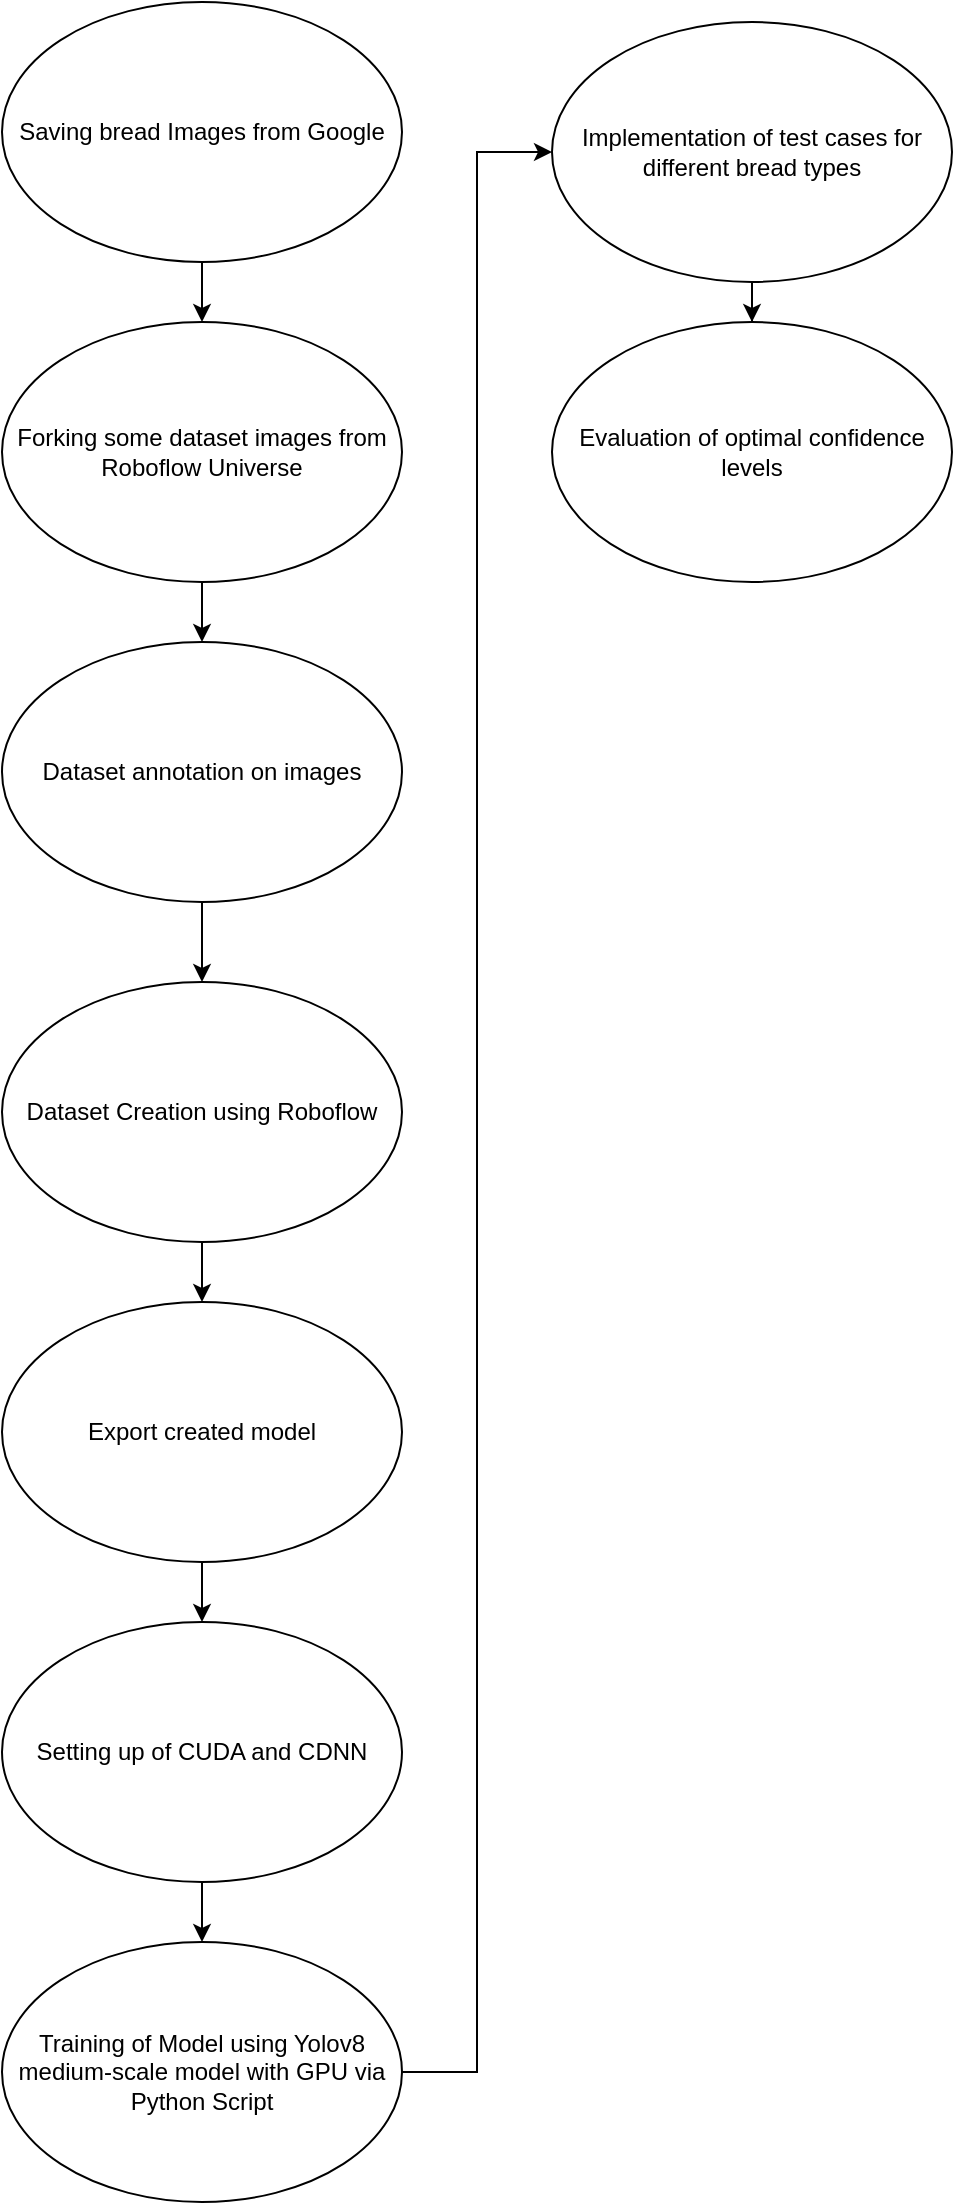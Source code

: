 <mxfile version="26.0.16">
  <diagram name="Page-1" id="xei5lWBLjaDFHuDyI97d">
    <mxGraphModel dx="1647" dy="884" grid="1" gridSize="10" guides="1" tooltips="1" connect="1" arrows="1" fold="1" page="1" pageScale="1" pageWidth="850" pageHeight="1100" math="0" shadow="0">
      <root>
        <mxCell id="0" />
        <mxCell id="1" parent="0" />
        <mxCell id="uyMa8Z4Sx21iIpXYiy5L-15" style="edgeStyle=orthogonalEdgeStyle;rounded=0;orthogonalLoop=1;jettySize=auto;html=1;" edge="1" parent="1" source="uyMa8Z4Sx21iIpXYiy5L-1" target="uyMa8Z4Sx21iIpXYiy5L-3">
          <mxGeometry relative="1" as="geometry" />
        </mxCell>
        <mxCell id="uyMa8Z4Sx21iIpXYiy5L-1" value="Dataset Creation using Roboflow" style="ellipse;whiteSpace=wrap;html=1;" vertex="1" parent="1">
          <mxGeometry x="25" y="490" width="200" height="130" as="geometry" />
        </mxCell>
        <mxCell id="uyMa8Z4Sx21iIpXYiy5L-16" style="edgeStyle=orthogonalEdgeStyle;rounded=0;orthogonalLoop=1;jettySize=auto;html=1;" edge="1" parent="1" source="uyMa8Z4Sx21iIpXYiy5L-3" target="uyMa8Z4Sx21iIpXYiy5L-4">
          <mxGeometry relative="1" as="geometry" />
        </mxCell>
        <mxCell id="uyMa8Z4Sx21iIpXYiy5L-3" value="Export created model&lt;span style=&quot;color: rgba(0, 0, 0, 0); font-family: monospace; font-size: 0px; text-align: start; text-wrap-mode: nowrap;&quot;&gt;%3CmxGraphModel%3E%3Croot%3E%3CmxCell%20id%3D%220%22%2F%3E%3CmxCell%20id%3D%221%22%20parent%3D%220%22%2F%3E%3CmxCell%20id%3D%222%22%20value%3D%22Dataset%20Creation%20using%20Roboflow%22%20style%3D%22ellipse%3BwhiteSpace%3Dwrap%3Bhtml%3D1%3B%22%20vertex%3D%221%22%20parent%3D%221%22%3E%3CmxGeometry%20x%3D%22300%22%20y%3D%2230%22%20width%3D%22200%22%20height%3D%22130%22%20as%3D%22geometry%22%2F%3E%3C%2FmxCell%3E%3C%2Froot%3E%3C%2FmxGraphModel%3E&lt;/span&gt;" style="ellipse;whiteSpace=wrap;html=1;" vertex="1" parent="1">
          <mxGeometry x="25" y="650" width="200" height="130" as="geometry" />
        </mxCell>
        <mxCell id="uyMa8Z4Sx21iIpXYiy5L-17" style="edgeStyle=orthogonalEdgeStyle;rounded=0;orthogonalLoop=1;jettySize=auto;html=1;" edge="1" parent="1" source="uyMa8Z4Sx21iIpXYiy5L-4" target="uyMa8Z4Sx21iIpXYiy5L-5">
          <mxGeometry relative="1" as="geometry" />
        </mxCell>
        <mxCell id="uyMa8Z4Sx21iIpXYiy5L-4" value="Setting up of CUDA and CDNN" style="ellipse;whiteSpace=wrap;html=1;" vertex="1" parent="1">
          <mxGeometry x="25" y="810" width="200" height="130" as="geometry" />
        </mxCell>
        <mxCell id="uyMa8Z4Sx21iIpXYiy5L-18" style="edgeStyle=orthogonalEdgeStyle;rounded=0;orthogonalLoop=1;jettySize=auto;html=1;entryX=0;entryY=0.5;entryDx=0;entryDy=0;" edge="1" parent="1" source="uyMa8Z4Sx21iIpXYiy5L-5" target="uyMa8Z4Sx21iIpXYiy5L-7">
          <mxGeometry relative="1" as="geometry" />
        </mxCell>
        <mxCell id="uyMa8Z4Sx21iIpXYiy5L-5" value="Training of Model using Yolov8 medium-scale model with GPU via Python Script" style="ellipse;whiteSpace=wrap;html=1;" vertex="1" parent="1">
          <mxGeometry x="25" y="970" width="200" height="130" as="geometry" />
        </mxCell>
        <mxCell id="uyMa8Z4Sx21iIpXYiy5L-19" style="edgeStyle=orthogonalEdgeStyle;rounded=0;orthogonalLoop=1;jettySize=auto;html=1;" edge="1" parent="1" source="uyMa8Z4Sx21iIpXYiy5L-7" target="uyMa8Z4Sx21iIpXYiy5L-8">
          <mxGeometry relative="1" as="geometry" />
        </mxCell>
        <mxCell id="uyMa8Z4Sx21iIpXYiy5L-7" value="Implementation of test cases for different bread types" style="ellipse;whiteSpace=wrap;html=1;" vertex="1" parent="1">
          <mxGeometry x="300" y="10" width="200" height="130" as="geometry" />
        </mxCell>
        <mxCell id="uyMa8Z4Sx21iIpXYiy5L-8" value="Evaluation of optimal confidence levels" style="ellipse;whiteSpace=wrap;html=1;" vertex="1" parent="1">
          <mxGeometry x="300" y="160" width="200" height="130" as="geometry" />
        </mxCell>
        <mxCell id="uyMa8Z4Sx21iIpXYiy5L-12" style="edgeStyle=orthogonalEdgeStyle;rounded=0;orthogonalLoop=1;jettySize=auto;html=1;" edge="1" parent="1" source="uyMa8Z4Sx21iIpXYiy5L-9" target="uyMa8Z4Sx21iIpXYiy5L-10">
          <mxGeometry relative="1" as="geometry" />
        </mxCell>
        <mxCell id="uyMa8Z4Sx21iIpXYiy5L-9" value="Saving bread Images from Google" style="ellipse;whiteSpace=wrap;html=1;" vertex="1" parent="1">
          <mxGeometry x="25" width="200" height="130" as="geometry" />
        </mxCell>
        <mxCell id="uyMa8Z4Sx21iIpXYiy5L-13" style="edgeStyle=orthogonalEdgeStyle;rounded=0;orthogonalLoop=1;jettySize=auto;html=1;" edge="1" parent="1" source="uyMa8Z4Sx21iIpXYiy5L-10" target="uyMa8Z4Sx21iIpXYiy5L-11">
          <mxGeometry relative="1" as="geometry" />
        </mxCell>
        <mxCell id="uyMa8Z4Sx21iIpXYiy5L-10" value="Forking some dataset images from Roboflow Universe" style="ellipse;whiteSpace=wrap;html=1;" vertex="1" parent="1">
          <mxGeometry x="25" y="160" width="200" height="130" as="geometry" />
        </mxCell>
        <mxCell id="uyMa8Z4Sx21iIpXYiy5L-14" style="edgeStyle=orthogonalEdgeStyle;rounded=0;orthogonalLoop=1;jettySize=auto;html=1;" edge="1" parent="1" source="uyMa8Z4Sx21iIpXYiy5L-11" target="uyMa8Z4Sx21iIpXYiy5L-1">
          <mxGeometry relative="1" as="geometry" />
        </mxCell>
        <mxCell id="uyMa8Z4Sx21iIpXYiy5L-11" value="Dataset annotation on images" style="ellipse;whiteSpace=wrap;html=1;" vertex="1" parent="1">
          <mxGeometry x="25" y="320" width="200" height="130" as="geometry" />
        </mxCell>
      </root>
    </mxGraphModel>
  </diagram>
</mxfile>
